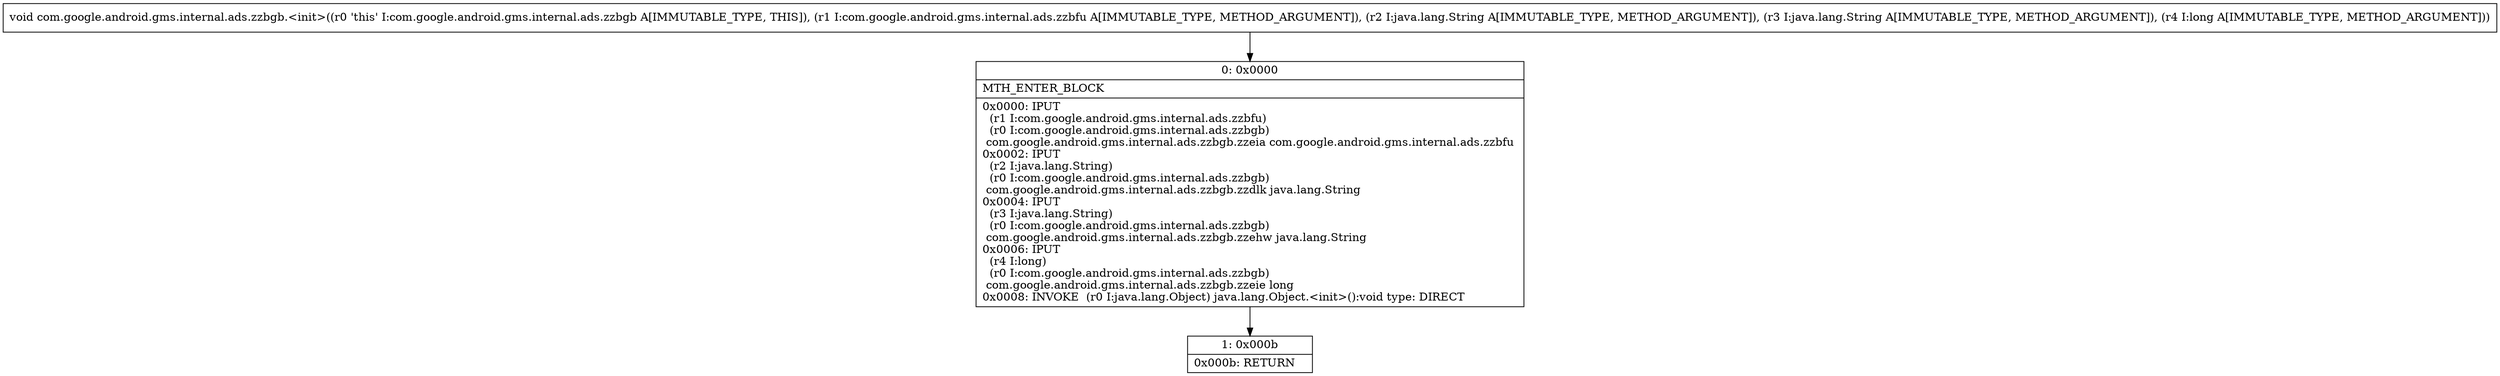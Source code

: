 digraph "CFG forcom.google.android.gms.internal.ads.zzbgb.\<init\>(Lcom\/google\/android\/gms\/internal\/ads\/zzbfu;Ljava\/lang\/String;Ljava\/lang\/String;J)V" {
Node_0 [shape=record,label="{0\:\ 0x0000|MTH_ENTER_BLOCK\l|0x0000: IPUT  \l  (r1 I:com.google.android.gms.internal.ads.zzbfu)\l  (r0 I:com.google.android.gms.internal.ads.zzbgb)\l com.google.android.gms.internal.ads.zzbgb.zzeia com.google.android.gms.internal.ads.zzbfu \l0x0002: IPUT  \l  (r2 I:java.lang.String)\l  (r0 I:com.google.android.gms.internal.ads.zzbgb)\l com.google.android.gms.internal.ads.zzbgb.zzdlk java.lang.String \l0x0004: IPUT  \l  (r3 I:java.lang.String)\l  (r0 I:com.google.android.gms.internal.ads.zzbgb)\l com.google.android.gms.internal.ads.zzbgb.zzehw java.lang.String \l0x0006: IPUT  \l  (r4 I:long)\l  (r0 I:com.google.android.gms.internal.ads.zzbgb)\l com.google.android.gms.internal.ads.zzbgb.zzeie long \l0x0008: INVOKE  (r0 I:java.lang.Object) java.lang.Object.\<init\>():void type: DIRECT \l}"];
Node_1 [shape=record,label="{1\:\ 0x000b|0x000b: RETURN   \l}"];
MethodNode[shape=record,label="{void com.google.android.gms.internal.ads.zzbgb.\<init\>((r0 'this' I:com.google.android.gms.internal.ads.zzbgb A[IMMUTABLE_TYPE, THIS]), (r1 I:com.google.android.gms.internal.ads.zzbfu A[IMMUTABLE_TYPE, METHOD_ARGUMENT]), (r2 I:java.lang.String A[IMMUTABLE_TYPE, METHOD_ARGUMENT]), (r3 I:java.lang.String A[IMMUTABLE_TYPE, METHOD_ARGUMENT]), (r4 I:long A[IMMUTABLE_TYPE, METHOD_ARGUMENT])) }"];
MethodNode -> Node_0;
Node_0 -> Node_1;
}

